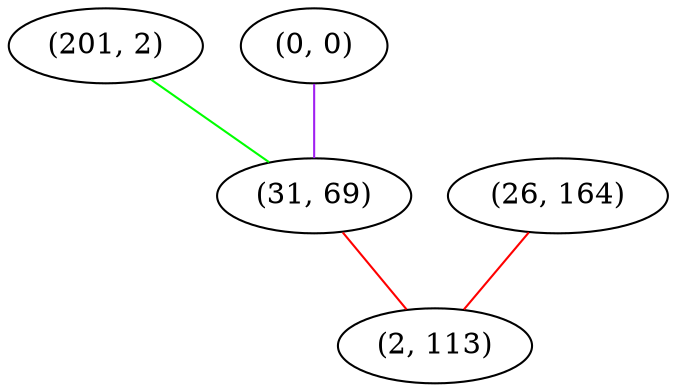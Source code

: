 graph "" {
"(201, 2)";
"(0, 0)";
"(31, 69)";
"(26, 164)";
"(2, 113)";
"(201, 2)" -- "(31, 69)"  [color=green, key=0, weight=2];
"(0, 0)" -- "(31, 69)"  [color=purple, key=0, weight=4];
"(31, 69)" -- "(2, 113)"  [color=red, key=0, weight=1];
"(26, 164)" -- "(2, 113)"  [color=red, key=0, weight=1];
}
